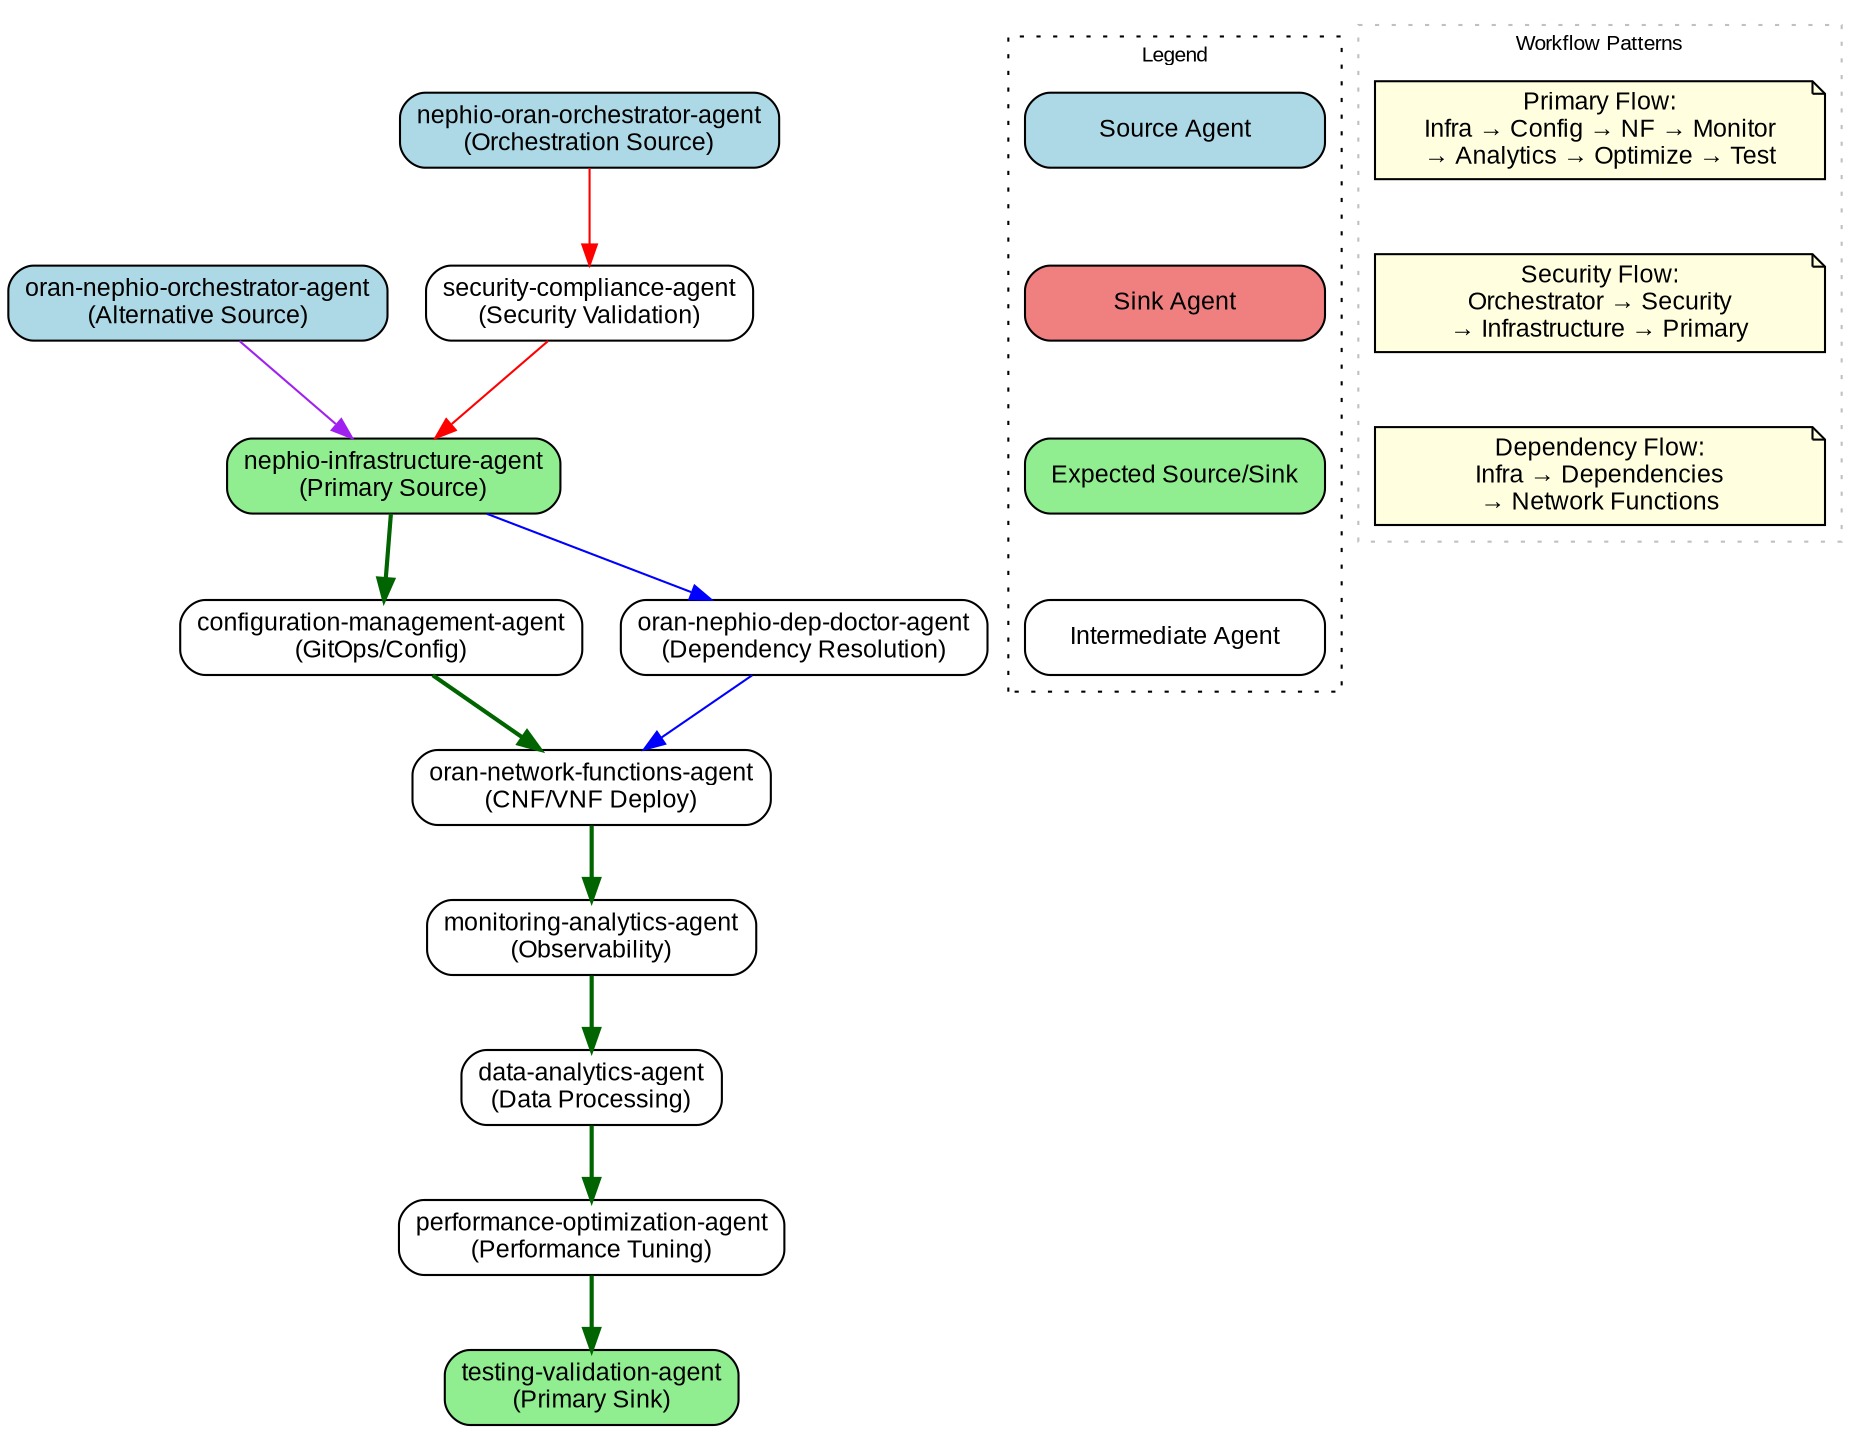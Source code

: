 digraph AgentCollaboration {
    rankdir=TB;
    node [shape=box, style=rounded, fontname="Arial", fontsize=12];
    edge [fontname="Arial", fontsize=10];
    
    // Source agents (entry points)
    "nephio-infrastructure-agent" [fillcolor=lightgreen, style="rounded,filled", label="nephio-infrastructure-agent\n(Primary Source)"];
    "nephio-oran-orchestrator-agent" [fillcolor=lightblue, style="rounded,filled", label="nephio-oran-orchestrator-agent\n(Orchestration Source)"];
    "oran-nephio-orchestrator-agent" [fillcolor=lightblue, style="rounded,filled", label="oran-nephio-orchestrator-agent\n(Alternative Source)"];
    
    // Sink agent (terminal point)
    "testing-validation-agent" [fillcolor=lightgreen, style="rounded,filled", label="testing-validation-agent\n(Primary Sink)"];
    
    // Intermediate agents
    "configuration-management-agent" [label="configuration-management-agent\n(GitOps/Config)"];
    "oran-network-functions-agent" [label="oran-network-functions-agent\n(CNF/VNF Deploy)"];
    "security-compliance-agent" [label="security-compliance-agent\n(Security Validation)"];
    "oran-nephio-dep-doctor-agent" [label="oran-nephio-dep-doctor-agent\n(Dependency Resolution)"];
    "monitoring-analytics-agent" [label="monitoring-analytics-agent\n(Observability)"];
    "data-analytics-agent" [label="data-analytics-agent\n(Data Processing)"];
    "performance-optimization-agent" [label="performance-optimization-agent\n(Performance Tuning)"];
    
    // Primary deployment flow (green edges)
    "nephio-infrastructure-agent" -> "configuration-management-agent" [color=darkgreen, penwidth=2];
    "configuration-management-agent" -> "oran-network-functions-agent" [color=darkgreen, penwidth=2];
    "oran-network-functions-agent" -> "monitoring-analytics-agent" [color=darkgreen, penwidth=2];
    "monitoring-analytics-agent" -> "data-analytics-agent" [color=darkgreen, penwidth=2];
    "data-analytics-agent" -> "performance-optimization-agent" [color=darkgreen, penwidth=2];
    "performance-optimization-agent" -> "testing-validation-agent" [color=darkgreen, penwidth=2];
    
    // Dependency resolution path (blue edges)
    "nephio-infrastructure-agent" -> "oran-nephio-dep-doctor-agent" [color=blue];
    "oran-nephio-dep-doctor-agent" -> "oran-network-functions-agent" [color=blue];
    
    // Security-first path (red edges)
    "nephio-oran-orchestrator-agent" -> "security-compliance-agent" [color=red];
    "security-compliance-agent" -> "nephio-infrastructure-agent" [color=red];
    
    // Alternative orchestration path
    "oran-nephio-orchestrator-agent" -> "nephio-infrastructure-agent" [color=purple];
    
    // Legend
    subgraph cluster_legend {
        label="Legend";
        style=dotted;
        fontname="Arial";
        fontsize=10;
        
        node [shape=box, style="rounded,filled", width=2, height=0.5];
        
        "legend_source" [fillcolor=lightblue, label="Source Agent"];
        "legend_sink" [fillcolor=lightcoral, label="Sink Agent"];
        "legend_expected" [fillcolor=lightgreen, label="Expected Source/Sink"];
        "legend_normal" [fillcolor=white, label="Intermediate Agent"];
        
        edge [style=invis];
        "legend_source" -> "legend_sink" -> "legend_expected" -> "legend_normal";
    }
    
    // Workflow annotations
    subgraph cluster_workflows {
        label="Workflow Patterns";
        style=dotted;
        fontname="Arial";
        fontsize=10;
        color=gray;
        
        node [shape=note, style=filled, fillcolor=lightyellow, width=3];
        
        "workflow1" [label="Primary Flow:\nInfra → Config → NF → Monitor\n→ Analytics → Optimize → Test"];
        "workflow2" [label="Security Flow:\nOrchestrator → Security\n→ Infrastructure → Primary"];
        "workflow3" [label="Dependency Flow:\nInfra → Dependencies\n→ Network Functions"];
        
        edge [style=invis];
        "workflow1" -> "workflow2" -> "workflow3";
    }
}